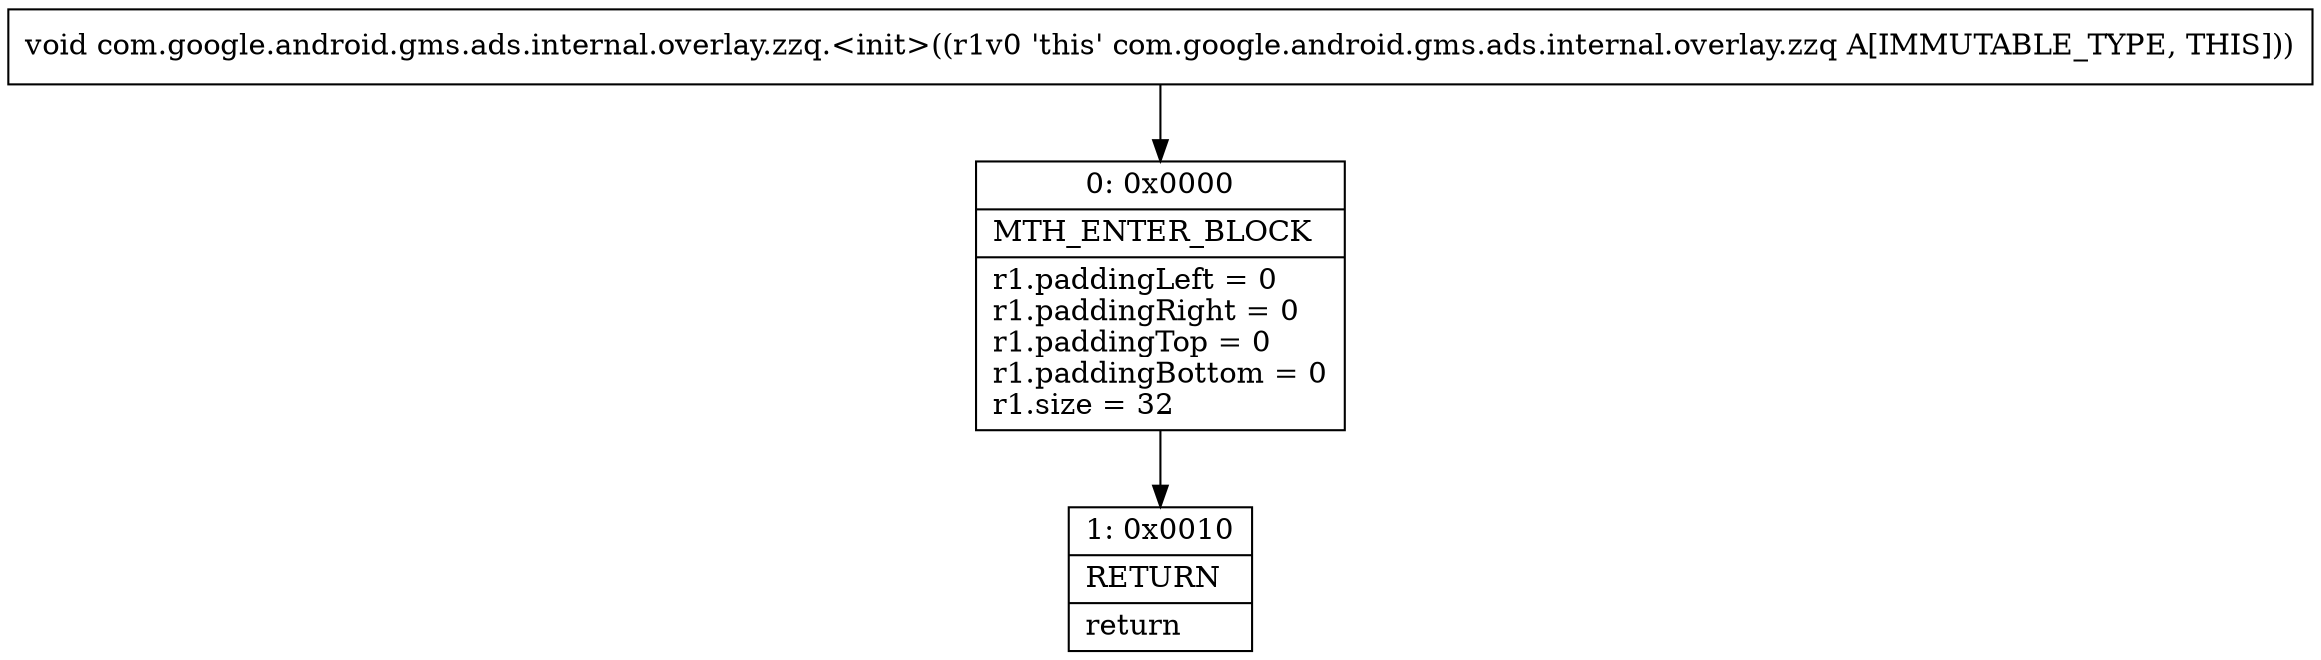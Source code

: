 digraph "CFG forcom.google.android.gms.ads.internal.overlay.zzq.\<init\>()V" {
Node_0 [shape=record,label="{0\:\ 0x0000|MTH_ENTER_BLOCK\l|r1.paddingLeft = 0\lr1.paddingRight = 0\lr1.paddingTop = 0\lr1.paddingBottom = 0\lr1.size = 32\l}"];
Node_1 [shape=record,label="{1\:\ 0x0010|RETURN\l|return\l}"];
MethodNode[shape=record,label="{void com.google.android.gms.ads.internal.overlay.zzq.\<init\>((r1v0 'this' com.google.android.gms.ads.internal.overlay.zzq A[IMMUTABLE_TYPE, THIS])) }"];
MethodNode -> Node_0;
Node_0 -> Node_1;
}

